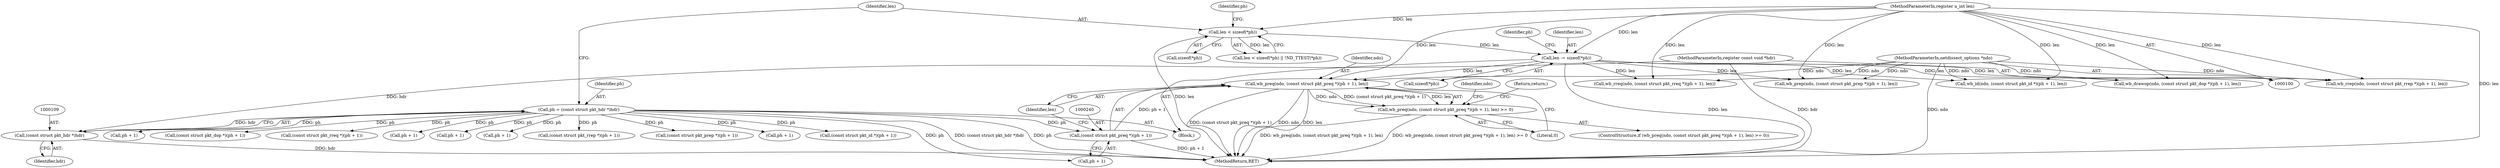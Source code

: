 digraph "0_tcpdump_cc356512f512e7fa423b3674db4bb31dbe40ffec_0@pointer" {
"1000237" [label="(Call,wb_preq(ndo, (const struct pkt_preq *)(ph + 1), len))"];
"1000101" [label="(MethodParameterIn,netdissect_options *ndo)"];
"1000239" [label="(Call,(const struct pkt_preq *)(ph + 1))"];
"1000106" [label="(Call,ph = (const struct pkt_hdr *)hdr)"];
"1000108" [label="(Call,(const struct pkt_hdr *)hdr)"];
"1000102" [label="(MethodParameterIn,register const void *hdr)"];
"1000130" [label="(Call,len -= sizeof(*ph))"];
"1000113" [label="(Call,len < sizeof(*ph))"];
"1000103" [label="(MethodParameterIn,register u_int len)"];
"1000236" [label="(Call,wb_preq(ndo, (const struct pkt_preq *)(ph + 1), len) >= 0)"];
"1000238" [label="(Identifier,ndo)"];
"1000197" [label="(Call,wb_rrep(ndo, (const struct pkt_rrep *)(ph + 1), len))"];
"1000161" [label="(Call,ph + 1)"];
"1000257" [label="(Call,wb_prep(ndo, (const struct pkt_prep *)(ph + 1), len))"];
"1000239" [label="(Call,(const struct pkt_preq *)(ph + 1))"];
"1000159" [label="(Call,(const struct pkt_id *)(ph + 1))"];
"1000284" [label="(MethodReturn,RET)"];
"1000217" [label="(Call,wb_drawop(ndo, (const struct pkt_dop *)(ph + 1), len))"];
"1000104" [label="(Block,)"];
"1000244" [label="(Identifier,len)"];
"1000137" [label="(Identifier,ph)"];
"1000201" [label="(Call,ph + 1)"];
"1000219" [label="(Call,(const struct pkt_dop *)(ph + 1))"];
"1000245" [label="(Literal,0)"];
"1000236" [label="(Call,wb_preq(ndo, (const struct pkt_preq *)(ph + 1), len) >= 0)"];
"1000157" [label="(Call,wb_id(ndo, (const struct pkt_id *)(ph + 1), len))"];
"1000177" [label="(Call,wb_rreq(ndo, (const struct pkt_rreq *)(ph + 1), len))"];
"1000179" [label="(Call,(const struct pkt_rreq *)(ph + 1))"];
"1000114" [label="(Identifier,len)"];
"1000112" [label="(Call,len < sizeof(*ph) || !ND_TTEST(*ph))"];
"1000261" [label="(Call,ph + 1)"];
"1000246" [label="(Return,return;)"];
"1000106" [label="(Call,ph = (const struct pkt_hdr *)hdr)"];
"1000241" [label="(Call,ph + 1)"];
"1000181" [label="(Call,ph + 1)"];
"1000249" [label="(Identifier,ndo)"];
"1000221" [label="(Call,ph + 1)"];
"1000103" [label="(MethodParameterIn,register u_int len)"];
"1000110" [label="(Identifier,hdr)"];
"1000199" [label="(Call,(const struct pkt_rrep *)(ph + 1))"];
"1000113" [label="(Call,len < sizeof(*ph))"];
"1000259" [label="(Call,(const struct pkt_prep *)(ph + 1))"];
"1000130" [label="(Call,len -= sizeof(*ph))"];
"1000108" [label="(Call,(const struct pkt_hdr *)hdr)"];
"1000237" [label="(Call,wb_preq(ndo, (const struct pkt_preq *)(ph + 1), len))"];
"1000121" [label="(Identifier,ph)"];
"1000115" [label="(Call,sizeof(*ph))"];
"1000132" [label="(Call,sizeof(*ph))"];
"1000102" [label="(MethodParameterIn,register const void *hdr)"];
"1000101" [label="(MethodParameterIn,netdissect_options *ndo)"];
"1000235" [label="(ControlStructure,if (wb_preq(ndo, (const struct pkt_preq *)(ph + 1), len) >= 0))"];
"1000107" [label="(Identifier,ph)"];
"1000131" [label="(Identifier,len)"];
"1000237" -> "1000236"  [label="AST: "];
"1000237" -> "1000244"  [label="CFG: "];
"1000238" -> "1000237"  [label="AST: "];
"1000239" -> "1000237"  [label="AST: "];
"1000244" -> "1000237"  [label="AST: "];
"1000245" -> "1000237"  [label="CFG: "];
"1000237" -> "1000284"  [label="DDG: (const struct pkt_preq *)(ph + 1)"];
"1000237" -> "1000284"  [label="DDG: ndo"];
"1000237" -> "1000284"  [label="DDG: len"];
"1000237" -> "1000236"  [label="DDG: ndo"];
"1000237" -> "1000236"  [label="DDG: (const struct pkt_preq *)(ph + 1)"];
"1000237" -> "1000236"  [label="DDG: len"];
"1000101" -> "1000237"  [label="DDG: ndo"];
"1000239" -> "1000237"  [label="DDG: ph + 1"];
"1000130" -> "1000237"  [label="DDG: len"];
"1000103" -> "1000237"  [label="DDG: len"];
"1000101" -> "1000100"  [label="AST: "];
"1000101" -> "1000284"  [label="DDG: ndo"];
"1000101" -> "1000157"  [label="DDG: ndo"];
"1000101" -> "1000177"  [label="DDG: ndo"];
"1000101" -> "1000197"  [label="DDG: ndo"];
"1000101" -> "1000217"  [label="DDG: ndo"];
"1000101" -> "1000257"  [label="DDG: ndo"];
"1000239" -> "1000241"  [label="CFG: "];
"1000240" -> "1000239"  [label="AST: "];
"1000241" -> "1000239"  [label="AST: "];
"1000244" -> "1000239"  [label="CFG: "];
"1000239" -> "1000284"  [label="DDG: ph + 1"];
"1000106" -> "1000239"  [label="DDG: ph"];
"1000106" -> "1000104"  [label="AST: "];
"1000106" -> "1000108"  [label="CFG: "];
"1000107" -> "1000106"  [label="AST: "];
"1000108" -> "1000106"  [label="AST: "];
"1000114" -> "1000106"  [label="CFG: "];
"1000106" -> "1000284"  [label="DDG: (const struct pkt_hdr *)hdr"];
"1000106" -> "1000284"  [label="DDG: ph"];
"1000108" -> "1000106"  [label="DDG: hdr"];
"1000106" -> "1000159"  [label="DDG: ph"];
"1000106" -> "1000161"  [label="DDG: ph"];
"1000106" -> "1000179"  [label="DDG: ph"];
"1000106" -> "1000181"  [label="DDG: ph"];
"1000106" -> "1000199"  [label="DDG: ph"];
"1000106" -> "1000201"  [label="DDG: ph"];
"1000106" -> "1000219"  [label="DDG: ph"];
"1000106" -> "1000221"  [label="DDG: ph"];
"1000106" -> "1000241"  [label="DDG: ph"];
"1000106" -> "1000259"  [label="DDG: ph"];
"1000106" -> "1000261"  [label="DDG: ph"];
"1000108" -> "1000110"  [label="CFG: "];
"1000109" -> "1000108"  [label="AST: "];
"1000110" -> "1000108"  [label="AST: "];
"1000108" -> "1000284"  [label="DDG: hdr"];
"1000102" -> "1000108"  [label="DDG: hdr"];
"1000102" -> "1000100"  [label="AST: "];
"1000102" -> "1000284"  [label="DDG: hdr"];
"1000130" -> "1000104"  [label="AST: "];
"1000130" -> "1000132"  [label="CFG: "];
"1000131" -> "1000130"  [label="AST: "];
"1000132" -> "1000130"  [label="AST: "];
"1000137" -> "1000130"  [label="CFG: "];
"1000130" -> "1000284"  [label="DDG: len"];
"1000113" -> "1000130"  [label="DDG: len"];
"1000103" -> "1000130"  [label="DDG: len"];
"1000130" -> "1000157"  [label="DDG: len"];
"1000130" -> "1000177"  [label="DDG: len"];
"1000130" -> "1000197"  [label="DDG: len"];
"1000130" -> "1000217"  [label="DDG: len"];
"1000130" -> "1000257"  [label="DDG: len"];
"1000113" -> "1000112"  [label="AST: "];
"1000113" -> "1000115"  [label="CFG: "];
"1000114" -> "1000113"  [label="AST: "];
"1000115" -> "1000113"  [label="AST: "];
"1000121" -> "1000113"  [label="CFG: "];
"1000112" -> "1000113"  [label="CFG: "];
"1000113" -> "1000284"  [label="DDG: len"];
"1000113" -> "1000112"  [label="DDG: len"];
"1000103" -> "1000113"  [label="DDG: len"];
"1000103" -> "1000100"  [label="AST: "];
"1000103" -> "1000284"  [label="DDG: len"];
"1000103" -> "1000157"  [label="DDG: len"];
"1000103" -> "1000177"  [label="DDG: len"];
"1000103" -> "1000197"  [label="DDG: len"];
"1000103" -> "1000217"  [label="DDG: len"];
"1000103" -> "1000257"  [label="DDG: len"];
"1000236" -> "1000235"  [label="AST: "];
"1000236" -> "1000245"  [label="CFG: "];
"1000245" -> "1000236"  [label="AST: "];
"1000246" -> "1000236"  [label="CFG: "];
"1000249" -> "1000236"  [label="CFG: "];
"1000236" -> "1000284"  [label="DDG: wb_preq(ndo, (const struct pkt_preq *)(ph + 1), len)"];
"1000236" -> "1000284"  [label="DDG: wb_preq(ndo, (const struct pkt_preq *)(ph + 1), len) >= 0"];
}
